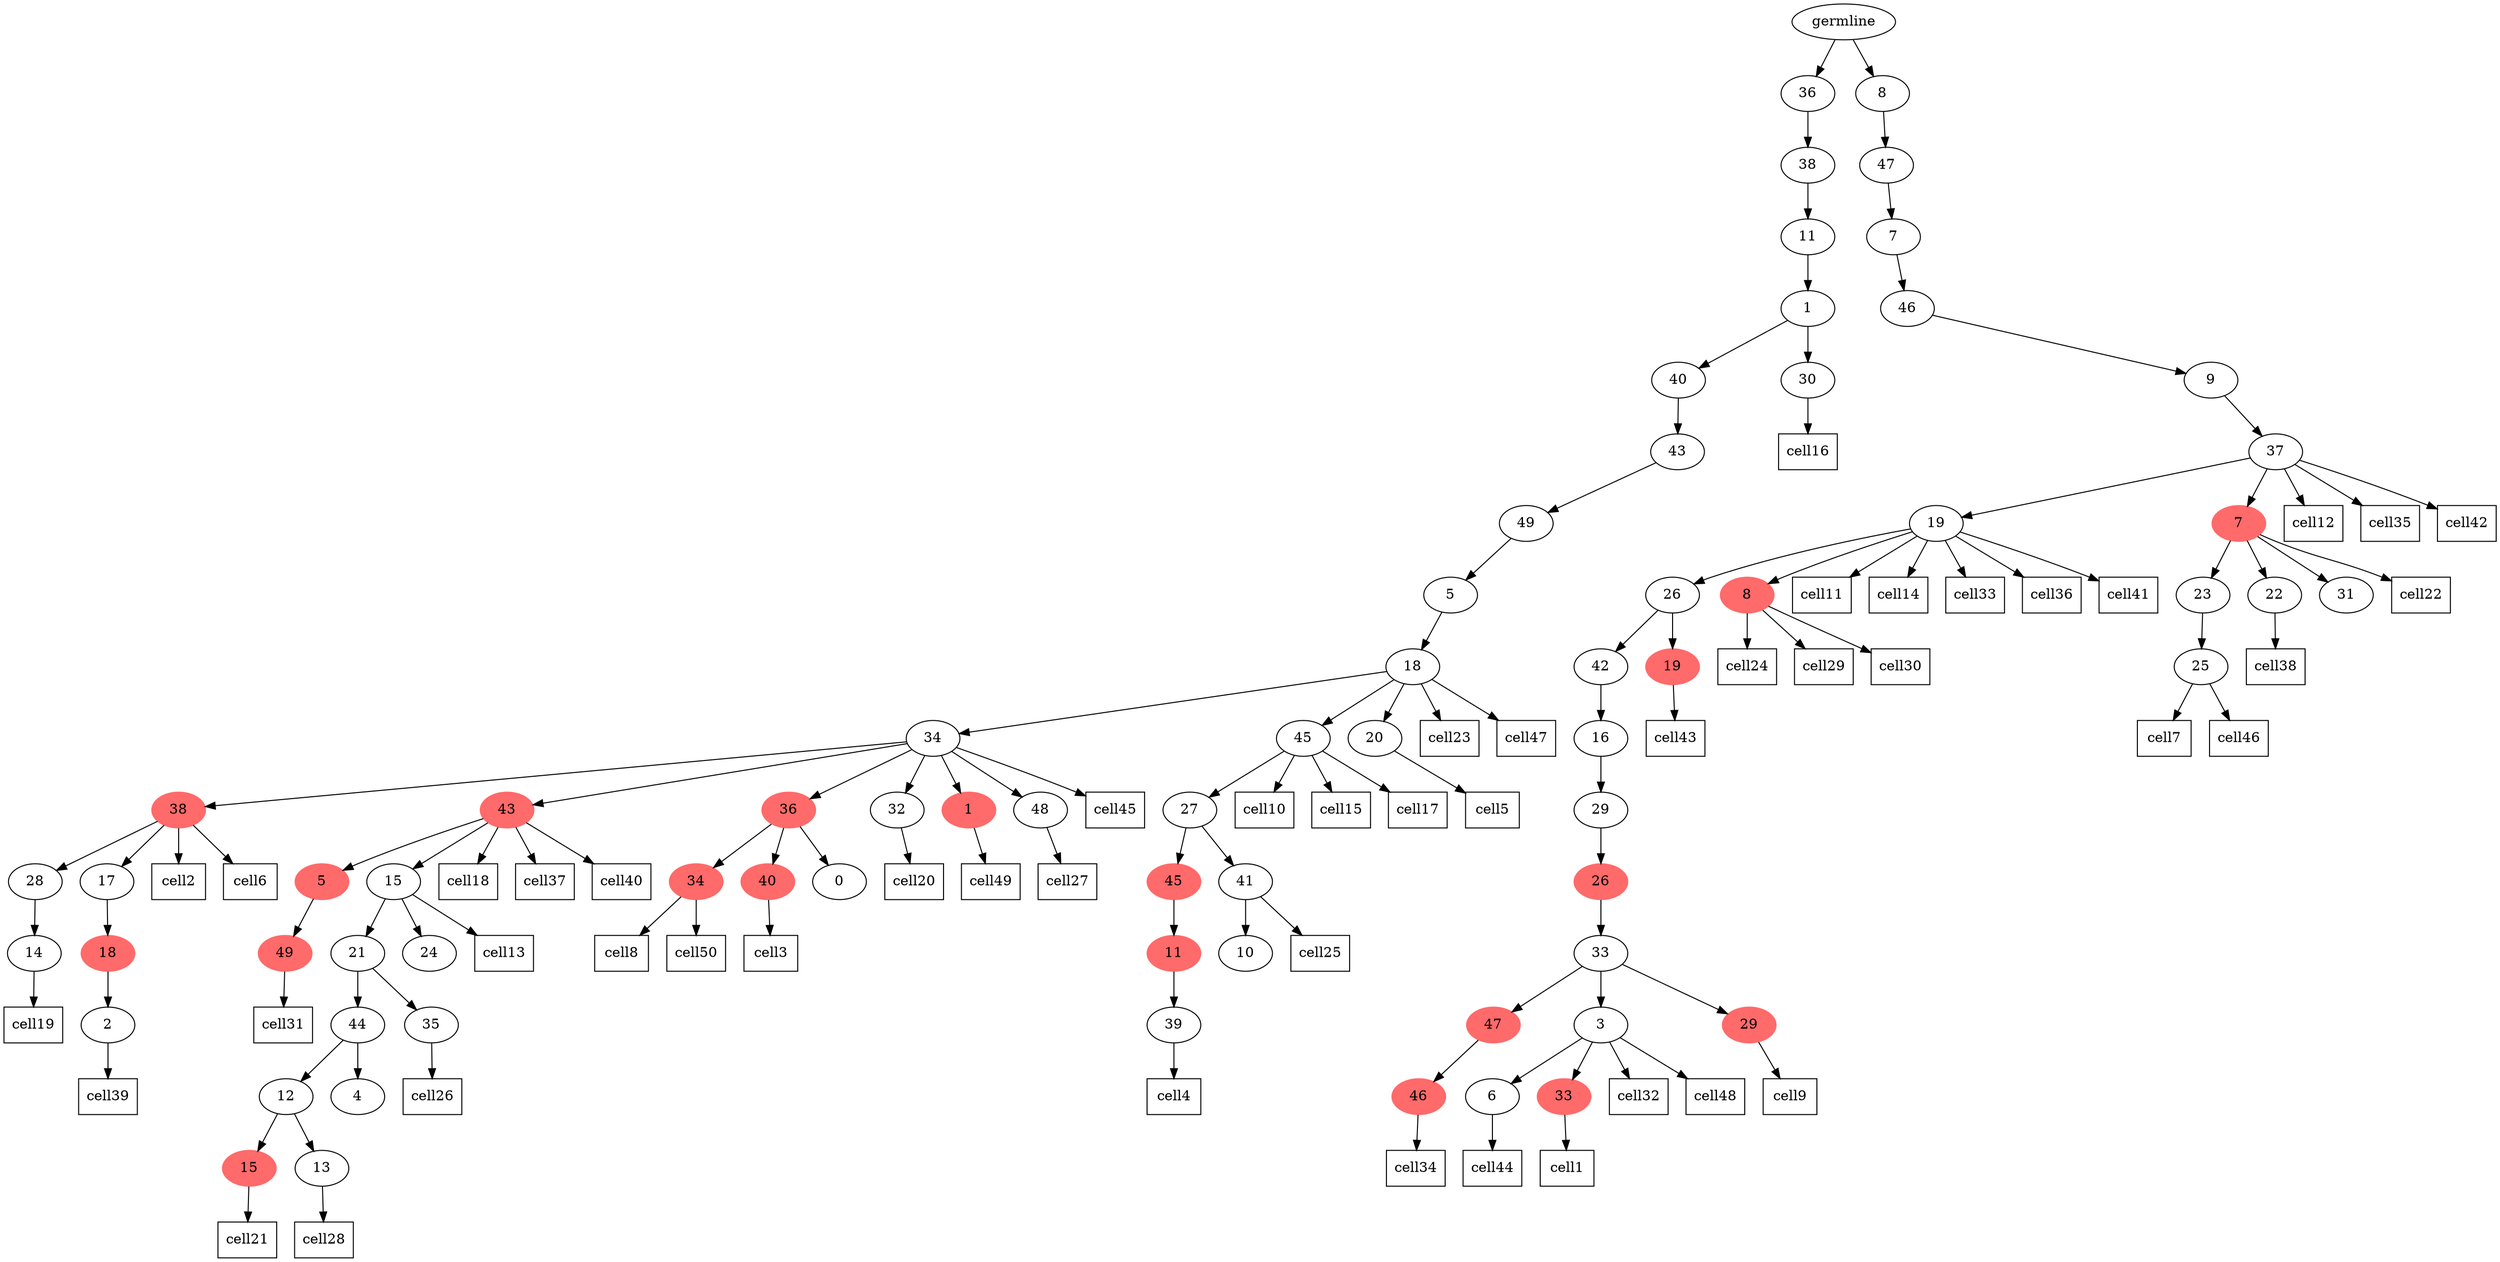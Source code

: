 digraph g {
	"66" -> "67";
	"67" [label="14"];
	"64" -> "65";
	"65" [label="2"];
	"63" -> "64";
	"64" [color=indianred1, style=filled, label="18"];
	"62" -> "63";
	"63" [label="17"];
	"62" -> "66";
	"66" [label="28"];
	"60" -> "61";
	"61" [color=indianred1, style=filled, label="49"];
	"55" -> "56";
	"56" [color=indianred1, style=filled, label="15"];
	"55" -> "57";
	"57" [label="13"];
	"54" -> "55";
	"55" [label="12"];
	"54" -> "58";
	"58" [label="4"];
	"52" -> "53";
	"53" [label="35"];
	"52" -> "54";
	"54" [label="44"];
	"51" -> "52";
	"52" [label="21"];
	"51" -> "59";
	"59" [label="24"];
	"50" -> "51";
	"51" [label="15"];
	"50" -> "60";
	"60" [color=indianred1, style=filled, label="5"];
	"46" -> "47";
	"47" [color=indianred1, style=filled, label="34"];
	"46" -> "48";
	"48" [color=indianred1, style=filled, label="40"];
	"46" -> "49";
	"49" [label="0"];
	"45" -> "46";
	"46" [color=indianred1, style=filled, label="36"];
	"45" -> "50";
	"50" [color=indianred1, style=filled, label="43"];
	"45" -> "62";
	"62" [color=indianred1, style=filled, label="38"];
	"45" -> "68";
	"68" [label="32"];
	"45" -> "69";
	"69" [color=indianred1, style=filled, label="1"];
	"45" -> "70";
	"70" [label="48"];
	"42" -> "43";
	"43" [label="39"];
	"41" -> "42";
	"42" [color=indianred1, style=filled, label="11"];
	"39" -> "40";
	"40" [label="10"];
	"38" -> "39";
	"39" [label="41"];
	"38" -> "41";
	"41" [color=indianred1, style=filled, label="45"];
	"37" -> "38";
	"38" [label="27"];
	"36" -> "37";
	"37" [label="45"];
	"36" -> "44";
	"44" [label="20"];
	"36" -> "45";
	"45" [label="34"];
	"35" -> "36";
	"36" [label="18"];
	"34" -> "35";
	"35" [label="5"];
	"33" -> "34";
	"34" [label="49"];
	"32" -> "33";
	"33" [label="43"];
	"30" -> "31";
	"31" [label="30"];
	"30" -> "32";
	"32" [label="40"];
	"29" -> "30";
	"30" [label="1"];
	"28" -> "29";
	"29" [label="11"];
	"27" -> "28";
	"28" [label="38"];
	"23" -> "24";
	"24" [color=indianred1, style=filled, label="46"];
	"20" -> "21";
	"21" [label="6"];
	"20" -> "22";
	"22" [color=indianred1, style=filled, label="33"];
	"18" -> "19";
	"19" [color=indianred1, style=filled, label="29"];
	"18" -> "20";
	"20" [label="3"];
	"18" -> "23";
	"23" [color=indianred1, style=filled, label="47"];
	"17" -> "18";
	"18" [label="33"];
	"16" -> "17";
	"17" [color=indianred1, style=filled, label="26"];
	"15" -> "16";
	"16" [label="29"];
	"14" -> "15";
	"15" [label="16"];
	"13" -> "14";
	"14" [label="42"];
	"13" -> "25";
	"25" [color=indianred1, style=filled, label="19"];
	"12" -> "13";
	"13" [label="26"];
	"12" -> "26";
	"26" [color=indianred1, style=filled, label="8"];
	"8" -> "9";
	"9" [label="25"];
	"7" -> "8";
	"8" [label="23"];
	"7" -> "10";
	"10" [label="22"];
	"7" -> "11";
	"11" [label="31"];
	"6" -> "7";
	"7" [color=indianred1, style=filled, label="7"];
	"6" -> "12";
	"12" [label="19"];
	"5" -> "6";
	"6" [label="37"];
	"4" -> "5";
	"5" [label="9"];
	"3" -> "4";
	"4" [label="46"];
	"2" -> "3";
	"3" [label="7"];
	"1" -> "2";
	"2" [label="47"];
	"0" -> "1";
	"1" [label="8"];
	"0" -> "27";
	"27" [label="36"];
	"0" [label="germline"];
	"22" -> cell1;
	cell1 [shape=box]
	"62" -> cell2;
	cell2 [shape=box]
	"48" -> cell3;
	cell3 [shape=box]
	"43" -> cell4;
	cell4 [shape=box]
	"44" -> cell5;
	cell5 [shape=box]
	"62" -> cell6;
	cell6 [shape=box]
	"9" -> cell7;
	cell7 [shape=box]
	"47" -> cell8;
	cell8 [shape=box]
	"19" -> cell9;
	cell9 [shape=box]
	"37" -> cell10;
	cell10 [shape=box]
	"12" -> cell11;
	cell11 [shape=box]
	"6" -> cell12;
	cell12 [shape=box]
	"51" -> cell13;
	cell13 [shape=box]
	"12" -> cell14;
	cell14 [shape=box]
	"37" -> cell15;
	cell15 [shape=box]
	"31" -> cell16;
	cell16 [shape=box]
	"37" -> cell17;
	cell17 [shape=box]
	"50" -> cell18;
	cell18 [shape=box]
	"67" -> cell19;
	cell19 [shape=box]
	"68" -> cell20;
	cell20 [shape=box]
	"56" -> cell21;
	cell21 [shape=box]
	"7" -> cell22;
	cell22 [shape=box]
	"36" -> cell23;
	cell23 [shape=box]
	"26" -> cell24;
	cell24 [shape=box]
	"39" -> cell25;
	cell25 [shape=box]
	"53" -> cell26;
	cell26 [shape=box]
	"70" -> cell27;
	cell27 [shape=box]
	"57" -> cell28;
	cell28 [shape=box]
	"26" -> cell29;
	cell29 [shape=box]
	"26" -> cell30;
	cell30 [shape=box]
	"61" -> cell31;
	cell31 [shape=box]
	"20" -> cell32;
	cell32 [shape=box]
	"12" -> cell33;
	cell33 [shape=box]
	"24" -> cell34;
	cell34 [shape=box]
	"6" -> cell35;
	cell35 [shape=box]
	"12" -> cell36;
	cell36 [shape=box]
	"50" -> cell37;
	cell37 [shape=box]
	"10" -> cell38;
	cell38 [shape=box]
	"65" -> cell39;
	cell39 [shape=box]
	"50" -> cell40;
	cell40 [shape=box]
	"12" -> cell41;
	cell41 [shape=box]
	"6" -> cell42;
	cell42 [shape=box]
	"25" -> cell43;
	cell43 [shape=box]
	"21" -> cell44;
	cell44 [shape=box]
	"45" -> cell45;
	cell45 [shape=box]
	"9" -> cell46;
	cell46 [shape=box]
	"36" -> cell47;
	cell47 [shape=box]
	"20" -> cell48;
	cell48 [shape=box]
	"69" -> cell49;
	cell49 [shape=box]
	"47" -> cell50;
	cell50 [shape=box]
}
